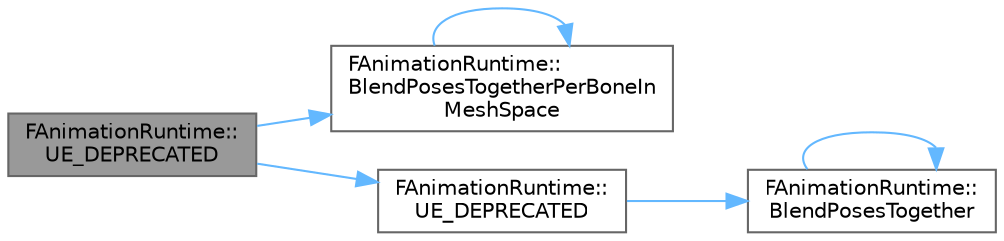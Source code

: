 digraph "FAnimationRuntime::UE_DEPRECATED"
{
 // INTERACTIVE_SVG=YES
 // LATEX_PDF_SIZE
  bgcolor="transparent";
  edge [fontname=Helvetica,fontsize=10,labelfontname=Helvetica,labelfontsize=10];
  node [fontname=Helvetica,fontsize=10,shape=box,height=0.2,width=0.4];
  rankdir="LR";
  Node1 [id="Node000001",label="FAnimationRuntime::\lUE_DEPRECATED",height=0.2,width=0.4,color="gray40", fillcolor="grey60", style="filled", fontcolor="black",tooltip="Blends together a set of local space (not mesh space) poses, each with a given weight."];
  Node1 -> Node2 [id="edge1_Node000001_Node000002",color="steelblue1",style="solid",tooltip=" "];
  Node2 [id="Node000002",label="FAnimationRuntime::\lBlendPosesTogetherPerBoneIn\lMeshSpace",height=0.2,width=0.4,color="grey40", fillcolor="white", style="filled",URL="$d9/d74/classFAnimationRuntime.html#ac6ab09100936b1e5b1288cfd8eb164d5",tooltip="Blends together a set of local space (not mesh space) poses, each with a given weight."];
  Node2 -> Node2 [id="edge2_Node000002_Node000002",color="steelblue1",style="solid",tooltip=" "];
  Node1 -> Node3 [id="edge3_Node000001_Node000003",color="steelblue1",style="solid",tooltip=" "];
  Node3 [id="Node000003",label="FAnimationRuntime::\lUE_DEPRECATED",height=0.2,width=0.4,color="grey40", fillcolor="white", style="filled",URL="$d9/d74/classFAnimationRuntime.html#a78545ad3f25a23755278c20314d26d5a",tooltip="Blends together a set of poses, each with a given weight."];
  Node3 -> Node4 [id="edge4_Node000003_Node000004",color="steelblue1",style="solid",tooltip=" "];
  Node4 [id="Node000004",label="FAnimationRuntime::\lBlendPosesTogether",height=0.2,width=0.4,color="grey40", fillcolor="white", style="filled",URL="$d9/d74/classFAnimationRuntime.html#a7dbeb33bd7e15399a2ecca36de816088",tooltip=" "];
  Node4 -> Node4 [id="edge5_Node000004_Node000004",color="steelblue1",style="solid",tooltip=" "];
}
